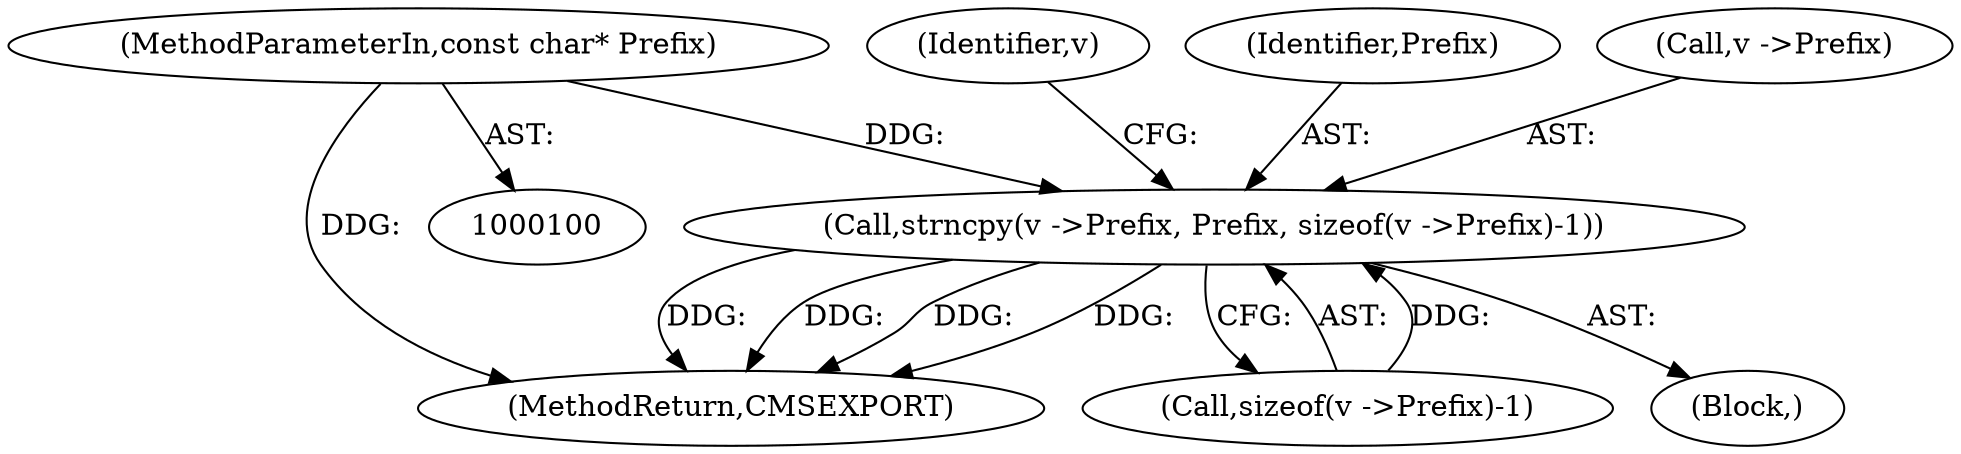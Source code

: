 digraph "0_Little-CMS_91c2db7f2559be504211b283bc3a2c631d6f06d9@pointer" {
"1000104" [label="(MethodParameterIn,const char* Prefix)"];
"1000145" [label="(Call,strncpy(v ->Prefix, Prefix, sizeof(v ->Prefix)-1))"];
"1000158" [label="(Identifier,v)"];
"1000104" [label="(MethodParameterIn,const char* Prefix)"];
"1000150" [label="(Call,sizeof(v ->Prefix)-1)"];
"1000187" [label="(MethodReturn,CMSEXPORT)"];
"1000145" [label="(Call,strncpy(v ->Prefix, Prefix, sizeof(v ->Prefix)-1))"];
"1000106" [label="(Block,)"];
"1000149" [label="(Identifier,Prefix)"];
"1000146" [label="(Call,v ->Prefix)"];
"1000104" -> "1000100"  [label="AST: "];
"1000104" -> "1000187"  [label="DDG: "];
"1000104" -> "1000145"  [label="DDG: "];
"1000145" -> "1000106"  [label="AST: "];
"1000145" -> "1000150"  [label="CFG: "];
"1000146" -> "1000145"  [label="AST: "];
"1000149" -> "1000145"  [label="AST: "];
"1000150" -> "1000145"  [label="AST: "];
"1000158" -> "1000145"  [label="CFG: "];
"1000145" -> "1000187"  [label="DDG: "];
"1000145" -> "1000187"  [label="DDG: "];
"1000145" -> "1000187"  [label="DDG: "];
"1000145" -> "1000187"  [label="DDG: "];
"1000150" -> "1000145"  [label="DDG: "];
}
